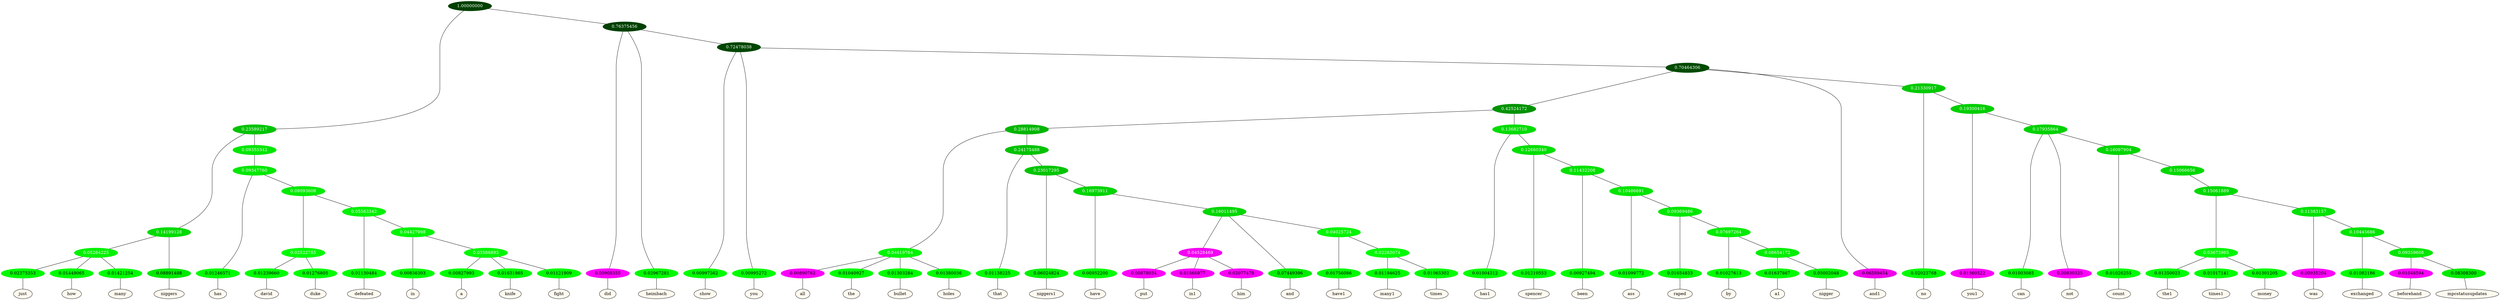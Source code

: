 graph {
	node [format=png height=0.15 nodesep=0.001 ordering=out overlap=prism overlap_scaling=0.01 ranksep=0.001 ratio=0.2 style=filled width=0.15]
	{
		rank=same
		a_w_14 [label=just color=black fillcolor=floralwhite style="filled,solid"]
		a_w_15 [label=how color=black fillcolor=floralwhite style="filled,solid"]
		a_w_16 [label=many color=black fillcolor=floralwhite style="filled,solid"]
		a_w_9 [label=niggers color=black fillcolor=floralwhite style="filled,solid"]
		a_w_17 [label=has color=black fillcolor=floralwhite style="filled,solid"]
		a_w_28 [label=david color=black fillcolor=floralwhite style="filled,solid"]
		a_w_29 [label=duke color=black fillcolor=floralwhite style="filled,solid"]
		a_w_30 [label=defeated color=black fillcolor=floralwhite style="filled,solid"]
		a_w_38 [label=in color=black fillcolor=floralwhite style="filled,solid"]
		a_w_51 [label=a color=black fillcolor=floralwhite style="filled,solid"]
		a_w_52 [label=knife color=black fillcolor=floralwhite style="filled,solid"]
		a_w_53 [label=fight color=black fillcolor=floralwhite style="filled,solid"]
		a_w_5 [label=did color=black fillcolor=floralwhite style="filled,solid"]
		a_w_6 [label=heimbach color=black fillcolor=floralwhite style="filled,solid"]
		a_w_11 [label=show color=black fillcolor=floralwhite style="filled,solid"]
		a_w_12 [label=you color=black fillcolor=floralwhite style="filled,solid"]
		a_w_40 [label=all color=black fillcolor=floralwhite style="filled,solid"]
		a_w_41 [label=the color=black fillcolor=floralwhite style="filled,solid"]
		a_w_42 [label=bullet color=black fillcolor=floralwhite style="filled,solid"]
		a_w_43 [label=holes color=black fillcolor=floralwhite style="filled,solid"]
		a_w_44 [label=that color=black fillcolor=floralwhite style="filled,solid"]
		a_w_54 [label=niggers1 color=black fillcolor=floralwhite style="filled,solid"]
		a_w_60 [label=have color=black fillcolor=floralwhite style="filled,solid"]
		a_w_72 [label=put color=black fillcolor=floralwhite style="filled,solid"]
		a_w_73 [label=in1 color=black fillcolor=floralwhite style="filled,solid"]
		a_w_74 [label=him color=black fillcolor=floralwhite style="filled,solid"]
		a_w_66 [label=and color=black fillcolor=floralwhite style="filled,solid"]
		a_w_75 [label=have1 color=black fillcolor=floralwhite style="filled,solid"]
		a_w_84 [label=many1 color=black fillcolor=floralwhite style="filled,solid"]
		a_w_85 [label=times color=black fillcolor=floralwhite style="filled,solid"]
		a_w_34 [label=has1 color=black fillcolor=floralwhite style="filled,solid"]
		a_w_46 [label=spencer color=black fillcolor=floralwhite style="filled,solid"]
		a_w_56 [label=been color=black fillcolor=floralwhite style="filled,solid"]
		a_w_62 [label=ass color=black fillcolor=floralwhite style="filled,solid"]
		a_w_68 [label=raped color=black fillcolor=floralwhite style="filled,solid"]
		a_w_77 [label=by color=black fillcolor=floralwhite style="filled,solid"]
		a_w_86 [label=a1 color=black fillcolor=floralwhite style="filled,solid"]
		a_w_87 [label=nigger color=black fillcolor=floralwhite style="filled,solid"]
		a_w_20 [label=and1 color=black fillcolor=floralwhite style="filled,solid"]
		a_w_26 [label=no color=black fillcolor=floralwhite style="filled,solid"]
		a_w_36 [label=you1 color=black fillcolor=floralwhite style="filled,solid"]
		a_w_48 [label=can color=black fillcolor=floralwhite style="filled,solid"]
		a_w_49 [label=not color=black fillcolor=floralwhite style="filled,solid"]
		a_w_58 [label=count color=black fillcolor=floralwhite style="filled,solid"]
		a_w_79 [label=the1 color=black fillcolor=floralwhite style="filled,solid"]
		a_w_80 [label=times1 color=black fillcolor=floralwhite style="filled,solid"]
		a_w_81 [label=money color=black fillcolor=floralwhite style="filled,solid"]
		a_w_82 [label=was color=black fillcolor=floralwhite style="filled,solid"]
		a_w_88 [label=exchanged color=black fillcolor=floralwhite style="filled,solid"]
		a_w_90 [label=beforehand color=black fillcolor=floralwhite style="filled,solid"]
		a_w_91 [label=mpcstatusupdates color=black fillcolor=floralwhite style="filled,solid"]
	}
	a_n_14 -- a_w_14
	a_n_15 -- a_w_15
	a_n_16 -- a_w_16
	a_n_9 -- a_w_9
	a_n_17 -- a_w_17
	a_n_28 -- a_w_28
	a_n_29 -- a_w_29
	a_n_30 -- a_w_30
	a_n_38 -- a_w_38
	a_n_51 -- a_w_51
	a_n_52 -- a_w_52
	a_n_53 -- a_w_53
	a_n_5 -- a_w_5
	a_n_6 -- a_w_6
	a_n_11 -- a_w_11
	a_n_12 -- a_w_12
	a_n_40 -- a_w_40
	a_n_41 -- a_w_41
	a_n_42 -- a_w_42
	a_n_43 -- a_w_43
	a_n_44 -- a_w_44
	a_n_54 -- a_w_54
	a_n_60 -- a_w_60
	a_n_72 -- a_w_72
	a_n_73 -- a_w_73
	a_n_74 -- a_w_74
	a_n_66 -- a_w_66
	a_n_75 -- a_w_75
	a_n_84 -- a_w_84
	a_n_85 -- a_w_85
	a_n_34 -- a_w_34
	a_n_46 -- a_w_46
	a_n_56 -- a_w_56
	a_n_62 -- a_w_62
	a_n_68 -- a_w_68
	a_n_77 -- a_w_77
	a_n_86 -- a_w_86
	a_n_87 -- a_w_87
	a_n_20 -- a_w_20
	a_n_26 -- a_w_26
	a_n_36 -- a_w_36
	a_n_48 -- a_w_48
	a_n_49 -- a_w_49
	a_n_58 -- a_w_58
	a_n_79 -- a_w_79
	a_n_80 -- a_w_80
	a_n_81 -- a_w_81
	a_n_82 -- a_w_82
	a_n_88 -- a_w_88
	a_n_90 -- a_w_90
	a_n_91 -- a_w_91
	{
		rank=same
		a_n_14 [label=0.02373353 color="0.334 1.000 0.976" fontcolor=black]
		a_n_15 [label=0.01449065 color="0.334 1.000 0.986" fontcolor=black]
		a_n_16 [label=0.01421254 color="0.334 1.000 0.986" fontcolor=black]
		a_n_9 [label=0.08891488 color="0.334 1.000 0.911" fontcolor=black]
		a_n_17 [label=0.01246571 color="0.334 1.000 0.988" fontcolor=black]
		a_n_28 [label=0.01239660 color="0.334 1.000 0.988" fontcolor=black]
		a_n_29 [label=0.01276805 color="0.334 1.000 0.987" fontcolor=black]
		a_n_30 [label=0.01130484 color="0.334 1.000 0.989" fontcolor=black]
		a_n_38 [label=0.00836303 color="0.334 1.000 0.992" fontcolor=black]
		a_n_51 [label=0.00827993 color="0.334 1.000 0.992" fontcolor=black]
		a_n_52 [label=0.01631865 color="0.334 1.000 0.984" fontcolor=black]
		a_n_53 [label=0.01121909 color="0.334 1.000 0.989" fontcolor=black]
		a_n_5 [label=0.00908355 color="0.835 1.000 0.991" fontcolor=black]
		a_n_6 [label=0.02967281 color="0.334 1.000 0.970" fontcolor=black]
		a_n_11 [label=0.00997362 color="0.334 1.000 0.990" fontcolor=black]
		a_n_12 [label=0.00995272 color="0.334 1.000 0.990" fontcolor=black]
		a_n_40 [label=0.00890762 color="0.835 1.000 0.991" fontcolor=black]
		a_n_41 [label=0.01040927 color="0.334 1.000 0.990" fontcolor=black]
		a_n_42 [label=0.01303284 color="0.334 1.000 0.987" fontcolor=black]
		a_n_43 [label=0.01380036 color="0.334 1.000 0.986" fontcolor=black]
		a_n_44 [label=0.01138225 color="0.334 1.000 0.989" fontcolor=black]
		a_n_54 [label=0.06024824 color="0.334 1.000 0.940" fontcolor=black]
		a_n_60 [label=0.00952200 color="0.334 1.000 0.990" fontcolor=black]
		a_n_72 [label=0.00878034 color="0.835 1.000 0.991" fontcolor=black]
		a_n_73 [label=0.01566977 color="0.835 1.000 0.984" fontcolor=black]
		a_n_74 [label=0.02077479 color="0.835 1.000 0.979" fontcolor=black]
		a_n_66 [label=0.07449396 color="0.334 1.000 0.926" fontcolor=black]
		a_n_75 [label=0.01756086 color="0.334 1.000 0.982" fontcolor=black]
		a_n_84 [label=0.01194625 color="0.334 1.000 0.988" fontcolor=black]
		a_n_85 [label=0.01065302 color="0.334 1.000 0.989" fontcolor=black]
		a_n_34 [label=0.01004312 color="0.334 1.000 0.990" fontcolor=black]
		a_n_46 [label=0.01210553 color="0.334 1.000 0.988" fontcolor=black]
		a_n_56 [label=0.00927494 color="0.334 1.000 0.991" fontcolor=black]
		a_n_62 [label=0.01099772 color="0.334 1.000 0.989" fontcolor=black]
		a_n_68 [label=0.01654833 color="0.334 1.000 0.983" fontcolor=black]
		a_n_77 [label=0.01027613 color="0.334 1.000 0.990" fontcolor=black]
		a_n_86 [label=0.01637867 color="0.334 1.000 0.984" fontcolor=black]
		a_n_87 [label=0.05002048 color="0.334 1.000 0.950" fontcolor=black]
		a_n_20 [label=0.06589454 color="0.835 1.000 0.934" fontcolor=black]
		a_n_26 [label=0.02023768 color="0.334 1.000 0.980" fontcolor=black]
		a_n_36 [label=0.01360522 color="0.835 1.000 0.986" fontcolor=black]
		a_n_48 [label=0.01003085 color="0.334 1.000 0.990" fontcolor=black]
		a_n_49 [label=0.00830325 color="0.835 1.000 0.992" fontcolor=black]
		a_n_58 [label=0.01026255 color="0.334 1.000 0.990" fontcolor=black]
		a_n_79 [label=0.01350023 color="0.334 1.000 0.986" fontcolor=black]
		a_n_80 [label=0.01017141 color="0.334 1.000 0.990" fontcolor=black]
		a_n_81 [label=0.01301205 color="0.334 1.000 0.987" fontcolor=black]
		a_n_82 [label=0.00935204 color="0.835 1.000 0.991" fontcolor=black]
		a_n_88 [label=0.01082186 color="0.334 1.000 0.989" fontcolor=black]
		a_n_90 [label=0.01048594 color="0.835 1.000 0.990" fontcolor=black]
		a_n_91 [label=0.08308300 color="0.334 1.000 0.917" fontcolor=black]
	}
	a_n_0 [label=1.00000000 color="0.334 1.000 0.250" fontcolor=grey99]
	a_n_1 [label=0.23589217 color="0.334 1.000 0.764" fontcolor=grey99]
	a_n_0 -- a_n_1
	a_n_2 [label=0.76375456 color="0.334 1.000 0.250" fontcolor=grey99]
	a_n_0 -- a_n_2
	a_n_3 [label=0.14199128 color="0.334 1.000 0.858" fontcolor=grey99]
	a_n_1 -- a_n_3
	a_n_4 [label=0.09355342 color="0.334 1.000 0.906" fontcolor=grey99]
	a_n_1 -- a_n_4
	a_n_2 -- a_n_5
	a_n_2 -- a_n_6
	a_n_7 [label=0.72478038 color="0.334 1.000 0.275" fontcolor=grey99]
	a_n_2 -- a_n_7
	a_n_8 [label=0.05264225 color="0.334 1.000 0.947" fontcolor=grey99]
	a_n_3 -- a_n_8
	a_n_3 -- a_n_9
	a_n_10 [label=0.09347760 color="0.334 1.000 0.907" fontcolor=grey99]
	a_n_4 -- a_n_10
	a_n_7 -- a_n_11
	a_n_7 -- a_n_12
	a_n_13 [label=0.70464306 color="0.334 1.000 0.295" fontcolor=grey99]
	a_n_7 -- a_n_13
	a_n_8 -- a_n_14
	a_n_8 -- a_n_15
	a_n_8 -- a_n_16
	a_n_10 -- a_n_17
	a_n_18 [label=0.08093608 color="0.334 1.000 0.919" fontcolor=grey99]
	a_n_10 -- a_n_18
	a_n_19 [label=0.42524172 color="0.334 1.000 0.575" fontcolor=grey99]
	a_n_13 -- a_n_19
	a_n_13 -- a_n_20
	a_n_21 [label=0.21330917 color="0.334 1.000 0.787" fontcolor=grey99]
	a_n_13 -- a_n_21
	a_n_22 [label=0.02522785 color="0.334 1.000 0.975" fontcolor=grey99]
	a_n_18 -- a_n_22
	a_n_23 [label=0.05563342 color="0.334 1.000 0.944" fontcolor=grey99]
	a_n_18 -- a_n_23
	a_n_24 [label=0.28814908 color="0.334 1.000 0.712" fontcolor=grey99]
	a_n_19 -- a_n_24
	a_n_25 [label=0.13682710 color="0.334 1.000 0.863" fontcolor=grey99]
	a_n_19 -- a_n_25
	a_n_21 -- a_n_26
	a_n_27 [label=0.19300416 color="0.334 1.000 0.807" fontcolor=grey99]
	a_n_21 -- a_n_27
	a_n_22 -- a_n_28
	a_n_22 -- a_n_29
	a_n_23 -- a_n_30
	a_n_31 [label=0.04427998 color="0.334 1.000 0.956" fontcolor=grey99]
	a_n_23 -- a_n_31
	a_n_32 [label=0.04619764 color="0.334 1.000 0.954" fontcolor=grey99]
	a_n_24 -- a_n_32
	a_n_33 [label=0.24175488 color="0.334 1.000 0.758" fontcolor=grey99]
	a_n_24 -- a_n_33
	a_n_25 -- a_n_34
	a_n_35 [label=0.12660340 color="0.334 1.000 0.873" fontcolor=grey99]
	a_n_25 -- a_n_35
	a_n_27 -- a_n_36
	a_n_37 [label=0.17935864 color="0.334 1.000 0.821" fontcolor=grey99]
	a_n_27 -- a_n_37
	a_n_31 -- a_n_38
	a_n_39 [label=0.03586893 color="0.334 1.000 0.964" fontcolor=grey99]
	a_n_31 -- a_n_39
	a_n_32 -- a_n_40
	a_n_32 -- a_n_41
	a_n_32 -- a_n_42
	a_n_32 -- a_n_43
	a_n_33 -- a_n_44
	a_n_45 [label=0.23017295 color="0.334 1.000 0.770" fontcolor=grey99]
	a_n_33 -- a_n_45
	a_n_35 -- a_n_46
	a_n_47 [label=0.11432208 color="0.334 1.000 0.886" fontcolor=grey99]
	a_n_35 -- a_n_47
	a_n_37 -- a_n_48
	a_n_37 -- a_n_49
	a_n_50 [label=0.16097904 color="0.334 1.000 0.839" fontcolor=grey99]
	a_n_37 -- a_n_50
	a_n_39 -- a_n_51
	a_n_39 -- a_n_52
	a_n_39 -- a_n_53
	a_n_45 -- a_n_54
	a_n_55 [label=0.16973911 color="0.334 1.000 0.830" fontcolor=grey99]
	a_n_45 -- a_n_55
	a_n_47 -- a_n_56
	a_n_57 [label=0.10486691 color="0.334 1.000 0.895" fontcolor=grey99]
	a_n_47 -- a_n_57
	a_n_50 -- a_n_58
	a_n_59 [label=0.15066656 color="0.334 1.000 0.849" fontcolor=grey99]
	a_n_50 -- a_n_59
	a_n_55 -- a_n_60
	a_n_61 [label=0.16011495 color="0.334 1.000 0.840" fontcolor=grey99]
	a_n_55 -- a_n_61
	a_n_57 -- a_n_62
	a_n_63 [label=0.09369486 color="0.334 1.000 0.906" fontcolor=grey99]
	a_n_57 -- a_n_63
	a_n_64 [label=0.15061889 color="0.334 1.000 0.849" fontcolor=grey99]
	a_n_59 -- a_n_64
	a_n_65 [label=0.04528469 color="0.835 1.000 0.955" fontcolor=grey99]
	a_n_61 -- a_n_65
	a_n_61 -- a_n_66
	a_n_67 [label=0.04025724 color="0.334 1.000 0.960" fontcolor=grey99]
	a_n_61 -- a_n_67
	a_n_63 -- a_n_68
	a_n_69 [label=0.07697264 color="0.334 1.000 0.923" fontcolor=grey99]
	a_n_63 -- a_n_69
	a_n_70 [label=0.03673965 color="0.334 1.000 0.963" fontcolor=grey99]
	a_n_64 -- a_n_70
	a_n_71 [label=0.11383157 color="0.334 1.000 0.886" fontcolor=grey99]
	a_n_64 -- a_n_71
	a_n_65 -- a_n_72
	a_n_65 -- a_n_73
	a_n_65 -- a_n_74
	a_n_67 -- a_n_75
	a_n_76 [label=0.02263074 color="0.334 1.000 0.977" fontcolor=grey99]
	a_n_67 -- a_n_76
	a_n_69 -- a_n_77
	a_n_78 [label=0.06654172 color="0.334 1.000 0.933" fontcolor=grey99]
	a_n_69 -- a_n_78
	a_n_70 -- a_n_79
	a_n_70 -- a_n_80
	a_n_70 -- a_n_81
	a_n_71 -- a_n_82
	a_n_83 [label=0.10445686 color="0.334 1.000 0.896" fontcolor=grey99]
	a_n_71 -- a_n_83
	a_n_76 -- a_n_84
	a_n_76 -- a_n_85
	a_n_78 -- a_n_86
	a_n_78 -- a_n_87
	a_n_83 -- a_n_88
	a_n_89 [label=0.09359608 color="0.334 1.000 0.906" fontcolor=grey99]
	a_n_83 -- a_n_89
	a_n_89 -- a_n_90
	a_n_89 -- a_n_91
}
